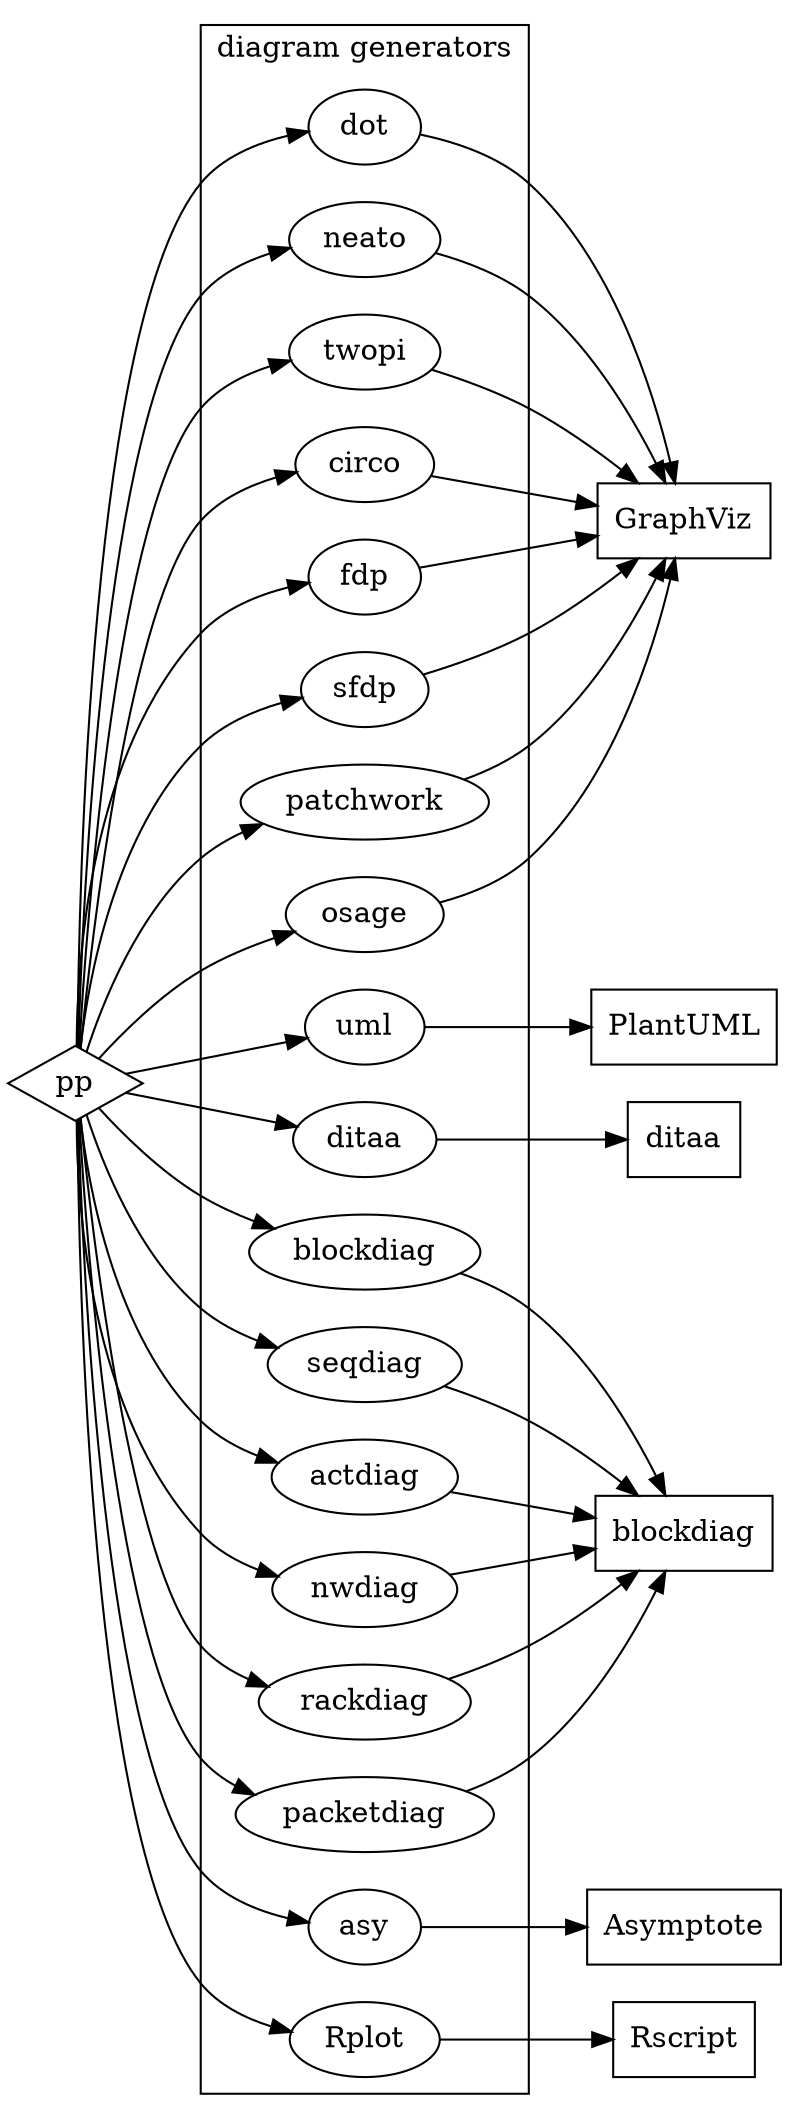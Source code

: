 
digraph {

    rankdir=LR

    subgraph cluster_cmd {
        label = "diagram generators"
        dot neato twopi circo fdp sfdp patchwork osage uml ditaa blockdiag seqdiag actdiag nwdiag rackdiag packetdiag asy Rplot
    }

    PP [label="pp" shape=diamond]
    dot neato twopi circo fdp sfdp patchwork osage uml ditaa blockdiag seqdiag actdiag nwdiag rackdiag packetdiag asy Rplot
    GraphViz [shape=box]
    PlantUML [shape=box]
    DITAA [shape=box label=ditaa]
    BlockDiag [shape=box label=blockdiag]
    Asymptote [shape=box]
    Rscript [shape=box]

    PP -> {dot neato twopi circo fdp sfdp patchwork osage uml ditaa blockdiag seqdiag actdiag nwdiag rackdiag packetdiag asy Rplot}
    dot -> GraphViz
    neato -> GraphViz
    twopi -> GraphViz
    circo -> GraphViz
    fdp -> GraphViz
    sfdp -> GraphViz
    patchwork -> GraphViz
    osage -> GraphViz
    uml -> PlantUML
    ditaa -> DITAA
    blockdiag -> BlockDiag
    seqdiag -> BlockDiag
    actdiag -> BlockDiag
    nwdiag -> BlockDiag
    rackdiag -> BlockDiag
    packetdiag -> BlockDiag
    asy -> Asymptote
    Rplot -> Rscript
}


